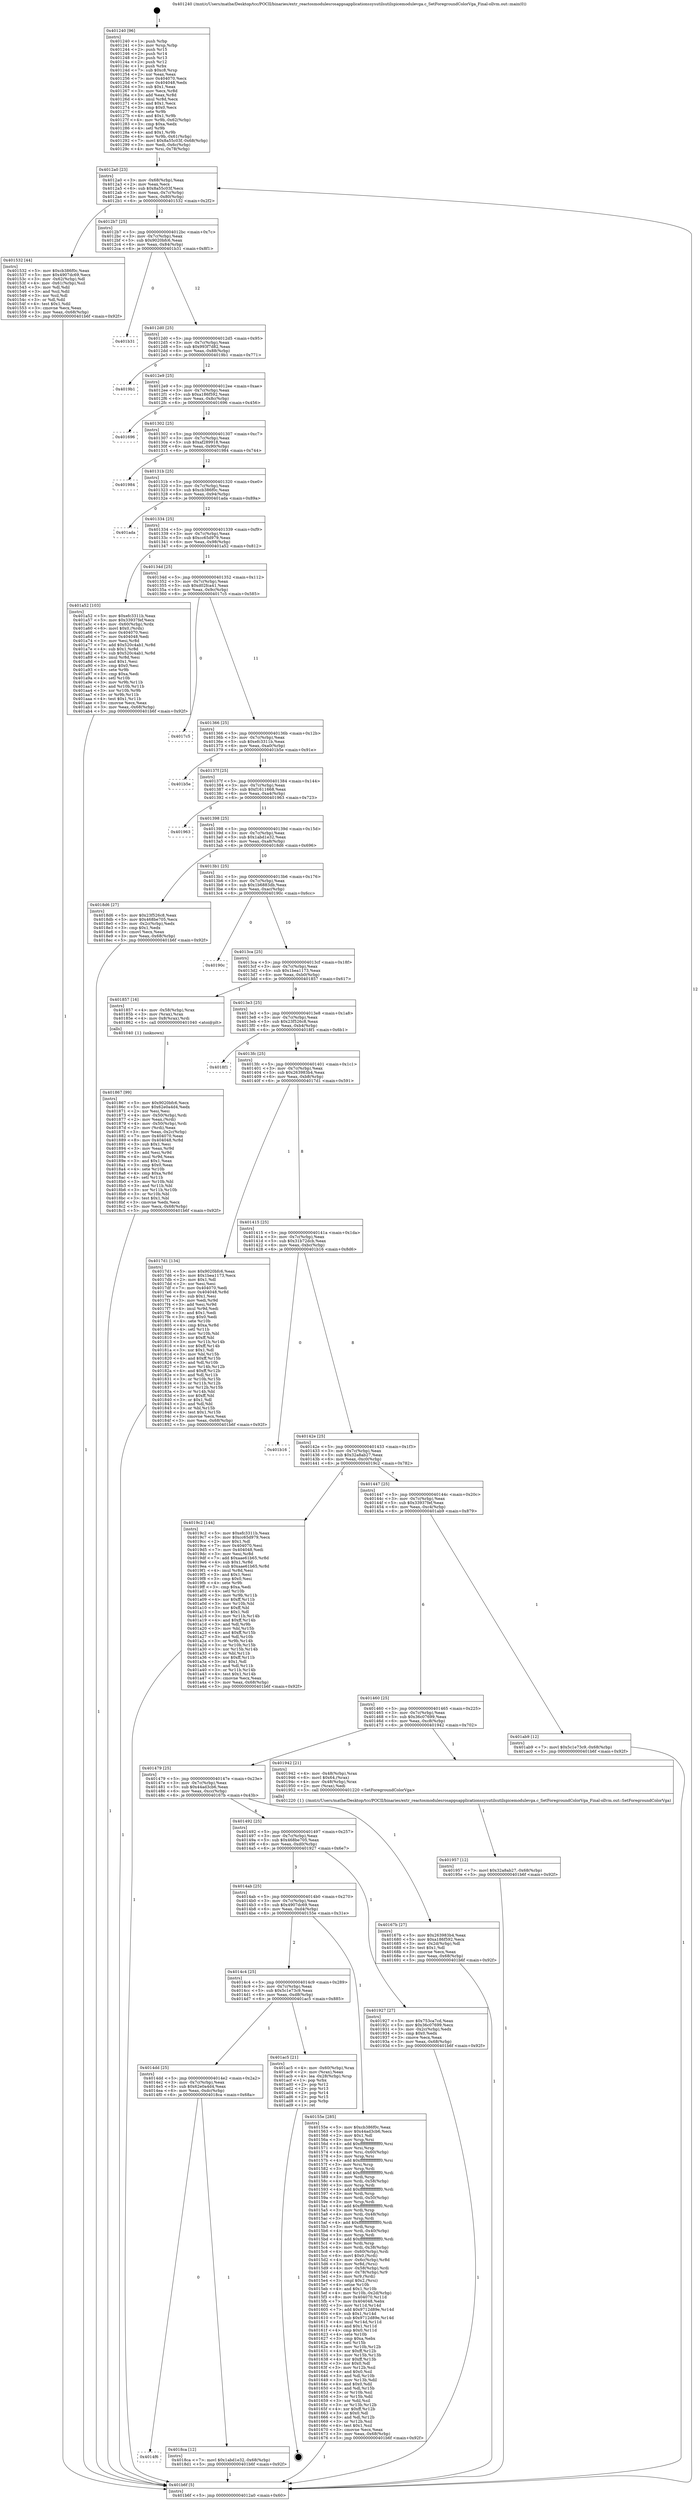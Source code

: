 digraph "0x401240" {
  label = "0x401240 (/mnt/c/Users/mathe/Desktop/tcc/POCII/binaries/extr_reactosmodulesrosappsapplicationssysutilsutilspicemodulevga.c_SetForegroundColorVga_Final-ollvm.out::main(0))"
  labelloc = "t"
  node[shape=record]

  Entry [label="",width=0.3,height=0.3,shape=circle,fillcolor=black,style=filled]
  "0x4012a0" [label="{
     0x4012a0 [23]\l
     | [instrs]\l
     &nbsp;&nbsp;0x4012a0 \<+3\>: mov -0x68(%rbp),%eax\l
     &nbsp;&nbsp;0x4012a3 \<+2\>: mov %eax,%ecx\l
     &nbsp;&nbsp;0x4012a5 \<+6\>: sub $0x8a55c03f,%ecx\l
     &nbsp;&nbsp;0x4012ab \<+3\>: mov %eax,-0x7c(%rbp)\l
     &nbsp;&nbsp;0x4012ae \<+3\>: mov %ecx,-0x80(%rbp)\l
     &nbsp;&nbsp;0x4012b1 \<+6\>: je 0000000000401532 \<main+0x2f2\>\l
  }"]
  "0x401532" [label="{
     0x401532 [44]\l
     | [instrs]\l
     &nbsp;&nbsp;0x401532 \<+5\>: mov $0xcb386f0c,%eax\l
     &nbsp;&nbsp;0x401537 \<+5\>: mov $0x4907dc69,%ecx\l
     &nbsp;&nbsp;0x40153c \<+3\>: mov -0x62(%rbp),%dl\l
     &nbsp;&nbsp;0x40153f \<+4\>: mov -0x61(%rbp),%sil\l
     &nbsp;&nbsp;0x401543 \<+3\>: mov %dl,%dil\l
     &nbsp;&nbsp;0x401546 \<+3\>: and %sil,%dil\l
     &nbsp;&nbsp;0x401549 \<+3\>: xor %sil,%dl\l
     &nbsp;&nbsp;0x40154c \<+3\>: or %dl,%dil\l
     &nbsp;&nbsp;0x40154f \<+4\>: test $0x1,%dil\l
     &nbsp;&nbsp;0x401553 \<+3\>: cmovne %ecx,%eax\l
     &nbsp;&nbsp;0x401556 \<+3\>: mov %eax,-0x68(%rbp)\l
     &nbsp;&nbsp;0x401559 \<+5\>: jmp 0000000000401b6f \<main+0x92f\>\l
  }"]
  "0x4012b7" [label="{
     0x4012b7 [25]\l
     | [instrs]\l
     &nbsp;&nbsp;0x4012b7 \<+5\>: jmp 00000000004012bc \<main+0x7c\>\l
     &nbsp;&nbsp;0x4012bc \<+3\>: mov -0x7c(%rbp),%eax\l
     &nbsp;&nbsp;0x4012bf \<+5\>: sub $0x9020bfc6,%eax\l
     &nbsp;&nbsp;0x4012c4 \<+6\>: mov %eax,-0x84(%rbp)\l
     &nbsp;&nbsp;0x4012ca \<+6\>: je 0000000000401b31 \<main+0x8f1\>\l
  }"]
  "0x401b6f" [label="{
     0x401b6f [5]\l
     | [instrs]\l
     &nbsp;&nbsp;0x401b6f \<+5\>: jmp 00000000004012a0 \<main+0x60\>\l
  }"]
  "0x401240" [label="{
     0x401240 [96]\l
     | [instrs]\l
     &nbsp;&nbsp;0x401240 \<+1\>: push %rbp\l
     &nbsp;&nbsp;0x401241 \<+3\>: mov %rsp,%rbp\l
     &nbsp;&nbsp;0x401244 \<+2\>: push %r15\l
     &nbsp;&nbsp;0x401246 \<+2\>: push %r14\l
     &nbsp;&nbsp;0x401248 \<+2\>: push %r13\l
     &nbsp;&nbsp;0x40124a \<+2\>: push %r12\l
     &nbsp;&nbsp;0x40124c \<+1\>: push %rbx\l
     &nbsp;&nbsp;0x40124d \<+7\>: sub $0xc8,%rsp\l
     &nbsp;&nbsp;0x401254 \<+2\>: xor %eax,%eax\l
     &nbsp;&nbsp;0x401256 \<+7\>: mov 0x404070,%ecx\l
     &nbsp;&nbsp;0x40125d \<+7\>: mov 0x404048,%edx\l
     &nbsp;&nbsp;0x401264 \<+3\>: sub $0x1,%eax\l
     &nbsp;&nbsp;0x401267 \<+3\>: mov %ecx,%r8d\l
     &nbsp;&nbsp;0x40126a \<+3\>: add %eax,%r8d\l
     &nbsp;&nbsp;0x40126d \<+4\>: imul %r8d,%ecx\l
     &nbsp;&nbsp;0x401271 \<+3\>: and $0x1,%ecx\l
     &nbsp;&nbsp;0x401274 \<+3\>: cmp $0x0,%ecx\l
     &nbsp;&nbsp;0x401277 \<+4\>: sete %r9b\l
     &nbsp;&nbsp;0x40127b \<+4\>: and $0x1,%r9b\l
     &nbsp;&nbsp;0x40127f \<+4\>: mov %r9b,-0x62(%rbp)\l
     &nbsp;&nbsp;0x401283 \<+3\>: cmp $0xa,%edx\l
     &nbsp;&nbsp;0x401286 \<+4\>: setl %r9b\l
     &nbsp;&nbsp;0x40128a \<+4\>: and $0x1,%r9b\l
     &nbsp;&nbsp;0x40128e \<+4\>: mov %r9b,-0x61(%rbp)\l
     &nbsp;&nbsp;0x401292 \<+7\>: movl $0x8a55c03f,-0x68(%rbp)\l
     &nbsp;&nbsp;0x401299 \<+3\>: mov %edi,-0x6c(%rbp)\l
     &nbsp;&nbsp;0x40129c \<+4\>: mov %rsi,-0x78(%rbp)\l
  }"]
  Exit [label="",width=0.3,height=0.3,shape=circle,fillcolor=black,style=filled,peripheries=2]
  "0x401b31" [label="{
     0x401b31\l
  }", style=dashed]
  "0x4012d0" [label="{
     0x4012d0 [25]\l
     | [instrs]\l
     &nbsp;&nbsp;0x4012d0 \<+5\>: jmp 00000000004012d5 \<main+0x95\>\l
     &nbsp;&nbsp;0x4012d5 \<+3\>: mov -0x7c(%rbp),%eax\l
     &nbsp;&nbsp;0x4012d8 \<+5\>: sub $0x993f7d82,%eax\l
     &nbsp;&nbsp;0x4012dd \<+6\>: mov %eax,-0x88(%rbp)\l
     &nbsp;&nbsp;0x4012e3 \<+6\>: je 00000000004019b1 \<main+0x771\>\l
  }"]
  "0x401957" [label="{
     0x401957 [12]\l
     | [instrs]\l
     &nbsp;&nbsp;0x401957 \<+7\>: movl $0x32a8ab27,-0x68(%rbp)\l
     &nbsp;&nbsp;0x40195e \<+5\>: jmp 0000000000401b6f \<main+0x92f\>\l
  }"]
  "0x4019b1" [label="{
     0x4019b1\l
  }", style=dashed]
  "0x4012e9" [label="{
     0x4012e9 [25]\l
     | [instrs]\l
     &nbsp;&nbsp;0x4012e9 \<+5\>: jmp 00000000004012ee \<main+0xae\>\l
     &nbsp;&nbsp;0x4012ee \<+3\>: mov -0x7c(%rbp),%eax\l
     &nbsp;&nbsp;0x4012f1 \<+5\>: sub $0xa186f592,%eax\l
     &nbsp;&nbsp;0x4012f6 \<+6\>: mov %eax,-0x8c(%rbp)\l
     &nbsp;&nbsp;0x4012fc \<+6\>: je 0000000000401696 \<main+0x456\>\l
  }"]
  "0x4014f6" [label="{
     0x4014f6\l
  }", style=dashed]
  "0x401696" [label="{
     0x401696\l
  }", style=dashed]
  "0x401302" [label="{
     0x401302 [25]\l
     | [instrs]\l
     &nbsp;&nbsp;0x401302 \<+5\>: jmp 0000000000401307 \<main+0xc7\>\l
     &nbsp;&nbsp;0x401307 \<+3\>: mov -0x7c(%rbp),%eax\l
     &nbsp;&nbsp;0x40130a \<+5\>: sub $0xaf289918,%eax\l
     &nbsp;&nbsp;0x40130f \<+6\>: mov %eax,-0x90(%rbp)\l
     &nbsp;&nbsp;0x401315 \<+6\>: je 0000000000401984 \<main+0x744\>\l
  }"]
  "0x4018ca" [label="{
     0x4018ca [12]\l
     | [instrs]\l
     &nbsp;&nbsp;0x4018ca \<+7\>: movl $0x1abd1e32,-0x68(%rbp)\l
     &nbsp;&nbsp;0x4018d1 \<+5\>: jmp 0000000000401b6f \<main+0x92f\>\l
  }"]
  "0x401984" [label="{
     0x401984\l
  }", style=dashed]
  "0x40131b" [label="{
     0x40131b [25]\l
     | [instrs]\l
     &nbsp;&nbsp;0x40131b \<+5\>: jmp 0000000000401320 \<main+0xe0\>\l
     &nbsp;&nbsp;0x401320 \<+3\>: mov -0x7c(%rbp),%eax\l
     &nbsp;&nbsp;0x401323 \<+5\>: sub $0xcb386f0c,%eax\l
     &nbsp;&nbsp;0x401328 \<+6\>: mov %eax,-0x94(%rbp)\l
     &nbsp;&nbsp;0x40132e \<+6\>: je 0000000000401ada \<main+0x89a\>\l
  }"]
  "0x4014dd" [label="{
     0x4014dd [25]\l
     | [instrs]\l
     &nbsp;&nbsp;0x4014dd \<+5\>: jmp 00000000004014e2 \<main+0x2a2\>\l
     &nbsp;&nbsp;0x4014e2 \<+3\>: mov -0x7c(%rbp),%eax\l
     &nbsp;&nbsp;0x4014e5 \<+5\>: sub $0x62e0a4d4,%eax\l
     &nbsp;&nbsp;0x4014ea \<+6\>: mov %eax,-0xdc(%rbp)\l
     &nbsp;&nbsp;0x4014f0 \<+6\>: je 00000000004018ca \<main+0x68a\>\l
  }"]
  "0x401ada" [label="{
     0x401ada\l
  }", style=dashed]
  "0x401334" [label="{
     0x401334 [25]\l
     | [instrs]\l
     &nbsp;&nbsp;0x401334 \<+5\>: jmp 0000000000401339 \<main+0xf9\>\l
     &nbsp;&nbsp;0x401339 \<+3\>: mov -0x7c(%rbp),%eax\l
     &nbsp;&nbsp;0x40133c \<+5\>: sub $0xcc65d979,%eax\l
     &nbsp;&nbsp;0x401341 \<+6\>: mov %eax,-0x98(%rbp)\l
     &nbsp;&nbsp;0x401347 \<+6\>: je 0000000000401a52 \<main+0x812\>\l
  }"]
  "0x401ac5" [label="{
     0x401ac5 [21]\l
     | [instrs]\l
     &nbsp;&nbsp;0x401ac5 \<+4\>: mov -0x60(%rbp),%rax\l
     &nbsp;&nbsp;0x401ac9 \<+2\>: mov (%rax),%eax\l
     &nbsp;&nbsp;0x401acb \<+4\>: lea -0x28(%rbp),%rsp\l
     &nbsp;&nbsp;0x401acf \<+1\>: pop %rbx\l
     &nbsp;&nbsp;0x401ad0 \<+2\>: pop %r12\l
     &nbsp;&nbsp;0x401ad2 \<+2\>: pop %r13\l
     &nbsp;&nbsp;0x401ad4 \<+2\>: pop %r14\l
     &nbsp;&nbsp;0x401ad6 \<+2\>: pop %r15\l
     &nbsp;&nbsp;0x401ad8 \<+1\>: pop %rbp\l
     &nbsp;&nbsp;0x401ad9 \<+1\>: ret\l
  }"]
  "0x401a52" [label="{
     0x401a52 [103]\l
     | [instrs]\l
     &nbsp;&nbsp;0x401a52 \<+5\>: mov $0xefc3311b,%eax\l
     &nbsp;&nbsp;0x401a57 \<+5\>: mov $0x33937fef,%ecx\l
     &nbsp;&nbsp;0x401a5c \<+4\>: mov -0x60(%rbp),%rdx\l
     &nbsp;&nbsp;0x401a60 \<+6\>: movl $0x0,(%rdx)\l
     &nbsp;&nbsp;0x401a66 \<+7\>: mov 0x404070,%esi\l
     &nbsp;&nbsp;0x401a6d \<+7\>: mov 0x404048,%edi\l
     &nbsp;&nbsp;0x401a74 \<+3\>: mov %esi,%r8d\l
     &nbsp;&nbsp;0x401a77 \<+7\>: add $0x520c4ab1,%r8d\l
     &nbsp;&nbsp;0x401a7e \<+4\>: sub $0x1,%r8d\l
     &nbsp;&nbsp;0x401a82 \<+7\>: sub $0x520c4ab1,%r8d\l
     &nbsp;&nbsp;0x401a89 \<+4\>: imul %r8d,%esi\l
     &nbsp;&nbsp;0x401a8d \<+3\>: and $0x1,%esi\l
     &nbsp;&nbsp;0x401a90 \<+3\>: cmp $0x0,%esi\l
     &nbsp;&nbsp;0x401a93 \<+4\>: sete %r9b\l
     &nbsp;&nbsp;0x401a97 \<+3\>: cmp $0xa,%edi\l
     &nbsp;&nbsp;0x401a9a \<+4\>: setl %r10b\l
     &nbsp;&nbsp;0x401a9e \<+3\>: mov %r9b,%r11b\l
     &nbsp;&nbsp;0x401aa1 \<+3\>: and %r10b,%r11b\l
     &nbsp;&nbsp;0x401aa4 \<+3\>: xor %r10b,%r9b\l
     &nbsp;&nbsp;0x401aa7 \<+3\>: or %r9b,%r11b\l
     &nbsp;&nbsp;0x401aaa \<+4\>: test $0x1,%r11b\l
     &nbsp;&nbsp;0x401aae \<+3\>: cmovne %ecx,%eax\l
     &nbsp;&nbsp;0x401ab1 \<+3\>: mov %eax,-0x68(%rbp)\l
     &nbsp;&nbsp;0x401ab4 \<+5\>: jmp 0000000000401b6f \<main+0x92f\>\l
  }"]
  "0x40134d" [label="{
     0x40134d [25]\l
     | [instrs]\l
     &nbsp;&nbsp;0x40134d \<+5\>: jmp 0000000000401352 \<main+0x112\>\l
     &nbsp;&nbsp;0x401352 \<+3\>: mov -0x7c(%rbp),%eax\l
     &nbsp;&nbsp;0x401355 \<+5\>: sub $0xd02fca41,%eax\l
     &nbsp;&nbsp;0x40135a \<+6\>: mov %eax,-0x9c(%rbp)\l
     &nbsp;&nbsp;0x401360 \<+6\>: je 00000000004017c5 \<main+0x585\>\l
  }"]
  "0x401867" [label="{
     0x401867 [99]\l
     | [instrs]\l
     &nbsp;&nbsp;0x401867 \<+5\>: mov $0x9020bfc6,%ecx\l
     &nbsp;&nbsp;0x40186c \<+5\>: mov $0x62e0a4d4,%edx\l
     &nbsp;&nbsp;0x401871 \<+2\>: xor %esi,%esi\l
     &nbsp;&nbsp;0x401873 \<+4\>: mov -0x50(%rbp),%rdi\l
     &nbsp;&nbsp;0x401877 \<+2\>: mov %eax,(%rdi)\l
     &nbsp;&nbsp;0x401879 \<+4\>: mov -0x50(%rbp),%rdi\l
     &nbsp;&nbsp;0x40187d \<+2\>: mov (%rdi),%eax\l
     &nbsp;&nbsp;0x40187f \<+3\>: mov %eax,-0x2c(%rbp)\l
     &nbsp;&nbsp;0x401882 \<+7\>: mov 0x404070,%eax\l
     &nbsp;&nbsp;0x401889 \<+8\>: mov 0x404048,%r8d\l
     &nbsp;&nbsp;0x401891 \<+3\>: sub $0x1,%esi\l
     &nbsp;&nbsp;0x401894 \<+3\>: mov %eax,%r9d\l
     &nbsp;&nbsp;0x401897 \<+3\>: add %esi,%r9d\l
     &nbsp;&nbsp;0x40189a \<+4\>: imul %r9d,%eax\l
     &nbsp;&nbsp;0x40189e \<+3\>: and $0x1,%eax\l
     &nbsp;&nbsp;0x4018a1 \<+3\>: cmp $0x0,%eax\l
     &nbsp;&nbsp;0x4018a4 \<+4\>: sete %r10b\l
     &nbsp;&nbsp;0x4018a8 \<+4\>: cmp $0xa,%r8d\l
     &nbsp;&nbsp;0x4018ac \<+4\>: setl %r11b\l
     &nbsp;&nbsp;0x4018b0 \<+3\>: mov %r10b,%bl\l
     &nbsp;&nbsp;0x4018b3 \<+3\>: and %r11b,%bl\l
     &nbsp;&nbsp;0x4018b6 \<+3\>: xor %r11b,%r10b\l
     &nbsp;&nbsp;0x4018b9 \<+3\>: or %r10b,%bl\l
     &nbsp;&nbsp;0x4018bc \<+3\>: test $0x1,%bl\l
     &nbsp;&nbsp;0x4018bf \<+3\>: cmovne %edx,%ecx\l
     &nbsp;&nbsp;0x4018c2 \<+3\>: mov %ecx,-0x68(%rbp)\l
     &nbsp;&nbsp;0x4018c5 \<+5\>: jmp 0000000000401b6f \<main+0x92f\>\l
  }"]
  "0x4017c5" [label="{
     0x4017c5\l
  }", style=dashed]
  "0x401366" [label="{
     0x401366 [25]\l
     | [instrs]\l
     &nbsp;&nbsp;0x401366 \<+5\>: jmp 000000000040136b \<main+0x12b\>\l
     &nbsp;&nbsp;0x40136b \<+3\>: mov -0x7c(%rbp),%eax\l
     &nbsp;&nbsp;0x40136e \<+5\>: sub $0xefc3311b,%eax\l
     &nbsp;&nbsp;0x401373 \<+6\>: mov %eax,-0xa0(%rbp)\l
     &nbsp;&nbsp;0x401379 \<+6\>: je 0000000000401b5e \<main+0x91e\>\l
  }"]
  "0x4014c4" [label="{
     0x4014c4 [25]\l
     | [instrs]\l
     &nbsp;&nbsp;0x4014c4 \<+5\>: jmp 00000000004014c9 \<main+0x289\>\l
     &nbsp;&nbsp;0x4014c9 \<+3\>: mov -0x7c(%rbp),%eax\l
     &nbsp;&nbsp;0x4014cc \<+5\>: sub $0x5c1e73c9,%eax\l
     &nbsp;&nbsp;0x4014d1 \<+6\>: mov %eax,-0xd8(%rbp)\l
     &nbsp;&nbsp;0x4014d7 \<+6\>: je 0000000000401ac5 \<main+0x885\>\l
  }"]
  "0x401b5e" [label="{
     0x401b5e\l
  }", style=dashed]
  "0x40137f" [label="{
     0x40137f [25]\l
     | [instrs]\l
     &nbsp;&nbsp;0x40137f \<+5\>: jmp 0000000000401384 \<main+0x144\>\l
     &nbsp;&nbsp;0x401384 \<+3\>: mov -0x7c(%rbp),%eax\l
     &nbsp;&nbsp;0x401387 \<+5\>: sub $0xf1611668,%eax\l
     &nbsp;&nbsp;0x40138c \<+6\>: mov %eax,-0xa4(%rbp)\l
     &nbsp;&nbsp;0x401392 \<+6\>: je 0000000000401963 \<main+0x723\>\l
  }"]
  "0x40155e" [label="{
     0x40155e [285]\l
     | [instrs]\l
     &nbsp;&nbsp;0x40155e \<+5\>: mov $0xcb386f0c,%eax\l
     &nbsp;&nbsp;0x401563 \<+5\>: mov $0x44ad3cb6,%ecx\l
     &nbsp;&nbsp;0x401568 \<+2\>: mov $0x1,%dl\l
     &nbsp;&nbsp;0x40156a \<+3\>: mov %rsp,%rsi\l
     &nbsp;&nbsp;0x40156d \<+4\>: add $0xfffffffffffffff0,%rsi\l
     &nbsp;&nbsp;0x401571 \<+3\>: mov %rsi,%rsp\l
     &nbsp;&nbsp;0x401574 \<+4\>: mov %rsi,-0x60(%rbp)\l
     &nbsp;&nbsp;0x401578 \<+3\>: mov %rsp,%rsi\l
     &nbsp;&nbsp;0x40157b \<+4\>: add $0xfffffffffffffff0,%rsi\l
     &nbsp;&nbsp;0x40157f \<+3\>: mov %rsi,%rsp\l
     &nbsp;&nbsp;0x401582 \<+3\>: mov %rsp,%rdi\l
     &nbsp;&nbsp;0x401585 \<+4\>: add $0xfffffffffffffff0,%rdi\l
     &nbsp;&nbsp;0x401589 \<+3\>: mov %rdi,%rsp\l
     &nbsp;&nbsp;0x40158c \<+4\>: mov %rdi,-0x58(%rbp)\l
     &nbsp;&nbsp;0x401590 \<+3\>: mov %rsp,%rdi\l
     &nbsp;&nbsp;0x401593 \<+4\>: add $0xfffffffffffffff0,%rdi\l
     &nbsp;&nbsp;0x401597 \<+3\>: mov %rdi,%rsp\l
     &nbsp;&nbsp;0x40159a \<+4\>: mov %rdi,-0x50(%rbp)\l
     &nbsp;&nbsp;0x40159e \<+3\>: mov %rsp,%rdi\l
     &nbsp;&nbsp;0x4015a1 \<+4\>: add $0xfffffffffffffff0,%rdi\l
     &nbsp;&nbsp;0x4015a5 \<+3\>: mov %rdi,%rsp\l
     &nbsp;&nbsp;0x4015a8 \<+4\>: mov %rdi,-0x48(%rbp)\l
     &nbsp;&nbsp;0x4015ac \<+3\>: mov %rsp,%rdi\l
     &nbsp;&nbsp;0x4015af \<+4\>: add $0xfffffffffffffff0,%rdi\l
     &nbsp;&nbsp;0x4015b3 \<+3\>: mov %rdi,%rsp\l
     &nbsp;&nbsp;0x4015b6 \<+4\>: mov %rdi,-0x40(%rbp)\l
     &nbsp;&nbsp;0x4015ba \<+3\>: mov %rsp,%rdi\l
     &nbsp;&nbsp;0x4015bd \<+4\>: add $0xfffffffffffffff0,%rdi\l
     &nbsp;&nbsp;0x4015c1 \<+3\>: mov %rdi,%rsp\l
     &nbsp;&nbsp;0x4015c4 \<+4\>: mov %rdi,-0x38(%rbp)\l
     &nbsp;&nbsp;0x4015c8 \<+4\>: mov -0x60(%rbp),%rdi\l
     &nbsp;&nbsp;0x4015cc \<+6\>: movl $0x0,(%rdi)\l
     &nbsp;&nbsp;0x4015d2 \<+4\>: mov -0x6c(%rbp),%r8d\l
     &nbsp;&nbsp;0x4015d6 \<+3\>: mov %r8d,(%rsi)\l
     &nbsp;&nbsp;0x4015d9 \<+4\>: mov -0x58(%rbp),%rdi\l
     &nbsp;&nbsp;0x4015dd \<+4\>: mov -0x78(%rbp),%r9\l
     &nbsp;&nbsp;0x4015e1 \<+3\>: mov %r9,(%rdi)\l
     &nbsp;&nbsp;0x4015e4 \<+3\>: cmpl $0x2,(%rsi)\l
     &nbsp;&nbsp;0x4015e7 \<+4\>: setne %r10b\l
     &nbsp;&nbsp;0x4015eb \<+4\>: and $0x1,%r10b\l
     &nbsp;&nbsp;0x4015ef \<+4\>: mov %r10b,-0x2d(%rbp)\l
     &nbsp;&nbsp;0x4015f3 \<+8\>: mov 0x404070,%r11d\l
     &nbsp;&nbsp;0x4015fb \<+7\>: mov 0x404048,%ebx\l
     &nbsp;&nbsp;0x401602 \<+3\>: mov %r11d,%r14d\l
     &nbsp;&nbsp;0x401605 \<+7\>: add $0x9712d89e,%r14d\l
     &nbsp;&nbsp;0x40160c \<+4\>: sub $0x1,%r14d\l
     &nbsp;&nbsp;0x401610 \<+7\>: sub $0x9712d89e,%r14d\l
     &nbsp;&nbsp;0x401617 \<+4\>: imul %r14d,%r11d\l
     &nbsp;&nbsp;0x40161b \<+4\>: and $0x1,%r11d\l
     &nbsp;&nbsp;0x40161f \<+4\>: cmp $0x0,%r11d\l
     &nbsp;&nbsp;0x401623 \<+4\>: sete %r10b\l
     &nbsp;&nbsp;0x401627 \<+3\>: cmp $0xa,%ebx\l
     &nbsp;&nbsp;0x40162a \<+4\>: setl %r15b\l
     &nbsp;&nbsp;0x40162e \<+3\>: mov %r10b,%r12b\l
     &nbsp;&nbsp;0x401631 \<+4\>: xor $0xff,%r12b\l
     &nbsp;&nbsp;0x401635 \<+3\>: mov %r15b,%r13b\l
     &nbsp;&nbsp;0x401638 \<+4\>: xor $0xff,%r13b\l
     &nbsp;&nbsp;0x40163c \<+3\>: xor $0x0,%dl\l
     &nbsp;&nbsp;0x40163f \<+3\>: mov %r12b,%sil\l
     &nbsp;&nbsp;0x401642 \<+4\>: and $0x0,%sil\l
     &nbsp;&nbsp;0x401646 \<+3\>: and %dl,%r10b\l
     &nbsp;&nbsp;0x401649 \<+3\>: mov %r13b,%dil\l
     &nbsp;&nbsp;0x40164c \<+4\>: and $0x0,%dil\l
     &nbsp;&nbsp;0x401650 \<+3\>: and %dl,%r15b\l
     &nbsp;&nbsp;0x401653 \<+3\>: or %r10b,%sil\l
     &nbsp;&nbsp;0x401656 \<+3\>: or %r15b,%dil\l
     &nbsp;&nbsp;0x401659 \<+3\>: xor %dil,%sil\l
     &nbsp;&nbsp;0x40165c \<+3\>: or %r13b,%r12b\l
     &nbsp;&nbsp;0x40165f \<+4\>: xor $0xff,%r12b\l
     &nbsp;&nbsp;0x401663 \<+3\>: or $0x0,%dl\l
     &nbsp;&nbsp;0x401666 \<+3\>: and %dl,%r12b\l
     &nbsp;&nbsp;0x401669 \<+3\>: or %r12b,%sil\l
     &nbsp;&nbsp;0x40166c \<+4\>: test $0x1,%sil\l
     &nbsp;&nbsp;0x401670 \<+3\>: cmovne %ecx,%eax\l
     &nbsp;&nbsp;0x401673 \<+3\>: mov %eax,-0x68(%rbp)\l
     &nbsp;&nbsp;0x401676 \<+5\>: jmp 0000000000401b6f \<main+0x92f\>\l
  }"]
  "0x401963" [label="{
     0x401963\l
  }", style=dashed]
  "0x401398" [label="{
     0x401398 [25]\l
     | [instrs]\l
     &nbsp;&nbsp;0x401398 \<+5\>: jmp 000000000040139d \<main+0x15d\>\l
     &nbsp;&nbsp;0x40139d \<+3\>: mov -0x7c(%rbp),%eax\l
     &nbsp;&nbsp;0x4013a0 \<+5\>: sub $0x1abd1e32,%eax\l
     &nbsp;&nbsp;0x4013a5 \<+6\>: mov %eax,-0xa8(%rbp)\l
     &nbsp;&nbsp;0x4013ab \<+6\>: je 00000000004018d6 \<main+0x696\>\l
  }"]
  "0x4014ab" [label="{
     0x4014ab [25]\l
     | [instrs]\l
     &nbsp;&nbsp;0x4014ab \<+5\>: jmp 00000000004014b0 \<main+0x270\>\l
     &nbsp;&nbsp;0x4014b0 \<+3\>: mov -0x7c(%rbp),%eax\l
     &nbsp;&nbsp;0x4014b3 \<+5\>: sub $0x4907dc69,%eax\l
     &nbsp;&nbsp;0x4014b8 \<+6\>: mov %eax,-0xd4(%rbp)\l
     &nbsp;&nbsp;0x4014be \<+6\>: je 000000000040155e \<main+0x31e\>\l
  }"]
  "0x4018d6" [label="{
     0x4018d6 [27]\l
     | [instrs]\l
     &nbsp;&nbsp;0x4018d6 \<+5\>: mov $0x23f526c8,%eax\l
     &nbsp;&nbsp;0x4018db \<+5\>: mov $0x468be705,%ecx\l
     &nbsp;&nbsp;0x4018e0 \<+3\>: mov -0x2c(%rbp),%edx\l
     &nbsp;&nbsp;0x4018e3 \<+3\>: cmp $0x1,%edx\l
     &nbsp;&nbsp;0x4018e6 \<+3\>: cmovl %ecx,%eax\l
     &nbsp;&nbsp;0x4018e9 \<+3\>: mov %eax,-0x68(%rbp)\l
     &nbsp;&nbsp;0x4018ec \<+5\>: jmp 0000000000401b6f \<main+0x92f\>\l
  }"]
  "0x4013b1" [label="{
     0x4013b1 [25]\l
     | [instrs]\l
     &nbsp;&nbsp;0x4013b1 \<+5\>: jmp 00000000004013b6 \<main+0x176\>\l
     &nbsp;&nbsp;0x4013b6 \<+3\>: mov -0x7c(%rbp),%eax\l
     &nbsp;&nbsp;0x4013b9 \<+5\>: sub $0x1b6883db,%eax\l
     &nbsp;&nbsp;0x4013be \<+6\>: mov %eax,-0xac(%rbp)\l
     &nbsp;&nbsp;0x4013c4 \<+6\>: je 000000000040190c \<main+0x6cc\>\l
  }"]
  "0x401927" [label="{
     0x401927 [27]\l
     | [instrs]\l
     &nbsp;&nbsp;0x401927 \<+5\>: mov $0x753ca7cd,%eax\l
     &nbsp;&nbsp;0x40192c \<+5\>: mov $0x36c07699,%ecx\l
     &nbsp;&nbsp;0x401931 \<+3\>: mov -0x2c(%rbp),%edx\l
     &nbsp;&nbsp;0x401934 \<+3\>: cmp $0x0,%edx\l
     &nbsp;&nbsp;0x401937 \<+3\>: cmove %ecx,%eax\l
     &nbsp;&nbsp;0x40193a \<+3\>: mov %eax,-0x68(%rbp)\l
     &nbsp;&nbsp;0x40193d \<+5\>: jmp 0000000000401b6f \<main+0x92f\>\l
  }"]
  "0x40190c" [label="{
     0x40190c\l
  }", style=dashed]
  "0x4013ca" [label="{
     0x4013ca [25]\l
     | [instrs]\l
     &nbsp;&nbsp;0x4013ca \<+5\>: jmp 00000000004013cf \<main+0x18f\>\l
     &nbsp;&nbsp;0x4013cf \<+3\>: mov -0x7c(%rbp),%eax\l
     &nbsp;&nbsp;0x4013d2 \<+5\>: sub $0x1bea1173,%eax\l
     &nbsp;&nbsp;0x4013d7 \<+6\>: mov %eax,-0xb0(%rbp)\l
     &nbsp;&nbsp;0x4013dd \<+6\>: je 0000000000401857 \<main+0x617\>\l
  }"]
  "0x401492" [label="{
     0x401492 [25]\l
     | [instrs]\l
     &nbsp;&nbsp;0x401492 \<+5\>: jmp 0000000000401497 \<main+0x257\>\l
     &nbsp;&nbsp;0x401497 \<+3\>: mov -0x7c(%rbp),%eax\l
     &nbsp;&nbsp;0x40149a \<+5\>: sub $0x468be705,%eax\l
     &nbsp;&nbsp;0x40149f \<+6\>: mov %eax,-0xd0(%rbp)\l
     &nbsp;&nbsp;0x4014a5 \<+6\>: je 0000000000401927 \<main+0x6e7\>\l
  }"]
  "0x401857" [label="{
     0x401857 [16]\l
     | [instrs]\l
     &nbsp;&nbsp;0x401857 \<+4\>: mov -0x58(%rbp),%rax\l
     &nbsp;&nbsp;0x40185b \<+3\>: mov (%rax),%rax\l
     &nbsp;&nbsp;0x40185e \<+4\>: mov 0x8(%rax),%rdi\l
     &nbsp;&nbsp;0x401862 \<+5\>: call 0000000000401040 \<atoi@plt\>\l
     | [calls]\l
     &nbsp;&nbsp;0x401040 \{1\} (unknown)\l
  }"]
  "0x4013e3" [label="{
     0x4013e3 [25]\l
     | [instrs]\l
     &nbsp;&nbsp;0x4013e3 \<+5\>: jmp 00000000004013e8 \<main+0x1a8\>\l
     &nbsp;&nbsp;0x4013e8 \<+3\>: mov -0x7c(%rbp),%eax\l
     &nbsp;&nbsp;0x4013eb \<+5\>: sub $0x23f526c8,%eax\l
     &nbsp;&nbsp;0x4013f0 \<+6\>: mov %eax,-0xb4(%rbp)\l
     &nbsp;&nbsp;0x4013f6 \<+6\>: je 00000000004018f1 \<main+0x6b1\>\l
  }"]
  "0x40167b" [label="{
     0x40167b [27]\l
     | [instrs]\l
     &nbsp;&nbsp;0x40167b \<+5\>: mov $0x263983b4,%eax\l
     &nbsp;&nbsp;0x401680 \<+5\>: mov $0xa186f592,%ecx\l
     &nbsp;&nbsp;0x401685 \<+3\>: mov -0x2d(%rbp),%dl\l
     &nbsp;&nbsp;0x401688 \<+3\>: test $0x1,%dl\l
     &nbsp;&nbsp;0x40168b \<+3\>: cmovne %ecx,%eax\l
     &nbsp;&nbsp;0x40168e \<+3\>: mov %eax,-0x68(%rbp)\l
     &nbsp;&nbsp;0x401691 \<+5\>: jmp 0000000000401b6f \<main+0x92f\>\l
  }"]
  "0x4018f1" [label="{
     0x4018f1\l
  }", style=dashed]
  "0x4013fc" [label="{
     0x4013fc [25]\l
     | [instrs]\l
     &nbsp;&nbsp;0x4013fc \<+5\>: jmp 0000000000401401 \<main+0x1c1\>\l
     &nbsp;&nbsp;0x401401 \<+3\>: mov -0x7c(%rbp),%eax\l
     &nbsp;&nbsp;0x401404 \<+5\>: sub $0x263983b4,%eax\l
     &nbsp;&nbsp;0x401409 \<+6\>: mov %eax,-0xb8(%rbp)\l
     &nbsp;&nbsp;0x40140f \<+6\>: je 00000000004017d1 \<main+0x591\>\l
  }"]
  "0x401479" [label="{
     0x401479 [25]\l
     | [instrs]\l
     &nbsp;&nbsp;0x401479 \<+5\>: jmp 000000000040147e \<main+0x23e\>\l
     &nbsp;&nbsp;0x40147e \<+3\>: mov -0x7c(%rbp),%eax\l
     &nbsp;&nbsp;0x401481 \<+5\>: sub $0x44ad3cb6,%eax\l
     &nbsp;&nbsp;0x401486 \<+6\>: mov %eax,-0xcc(%rbp)\l
     &nbsp;&nbsp;0x40148c \<+6\>: je 000000000040167b \<main+0x43b\>\l
  }"]
  "0x4017d1" [label="{
     0x4017d1 [134]\l
     | [instrs]\l
     &nbsp;&nbsp;0x4017d1 \<+5\>: mov $0x9020bfc6,%eax\l
     &nbsp;&nbsp;0x4017d6 \<+5\>: mov $0x1bea1173,%ecx\l
     &nbsp;&nbsp;0x4017db \<+2\>: mov $0x1,%dl\l
     &nbsp;&nbsp;0x4017dd \<+2\>: xor %esi,%esi\l
     &nbsp;&nbsp;0x4017df \<+7\>: mov 0x404070,%edi\l
     &nbsp;&nbsp;0x4017e6 \<+8\>: mov 0x404048,%r8d\l
     &nbsp;&nbsp;0x4017ee \<+3\>: sub $0x1,%esi\l
     &nbsp;&nbsp;0x4017f1 \<+3\>: mov %edi,%r9d\l
     &nbsp;&nbsp;0x4017f4 \<+3\>: add %esi,%r9d\l
     &nbsp;&nbsp;0x4017f7 \<+4\>: imul %r9d,%edi\l
     &nbsp;&nbsp;0x4017fb \<+3\>: and $0x1,%edi\l
     &nbsp;&nbsp;0x4017fe \<+3\>: cmp $0x0,%edi\l
     &nbsp;&nbsp;0x401801 \<+4\>: sete %r10b\l
     &nbsp;&nbsp;0x401805 \<+4\>: cmp $0xa,%r8d\l
     &nbsp;&nbsp;0x401809 \<+4\>: setl %r11b\l
     &nbsp;&nbsp;0x40180d \<+3\>: mov %r10b,%bl\l
     &nbsp;&nbsp;0x401810 \<+3\>: xor $0xff,%bl\l
     &nbsp;&nbsp;0x401813 \<+3\>: mov %r11b,%r14b\l
     &nbsp;&nbsp;0x401816 \<+4\>: xor $0xff,%r14b\l
     &nbsp;&nbsp;0x40181a \<+3\>: xor $0x1,%dl\l
     &nbsp;&nbsp;0x40181d \<+3\>: mov %bl,%r15b\l
     &nbsp;&nbsp;0x401820 \<+4\>: and $0xff,%r15b\l
     &nbsp;&nbsp;0x401824 \<+3\>: and %dl,%r10b\l
     &nbsp;&nbsp;0x401827 \<+3\>: mov %r14b,%r12b\l
     &nbsp;&nbsp;0x40182a \<+4\>: and $0xff,%r12b\l
     &nbsp;&nbsp;0x40182e \<+3\>: and %dl,%r11b\l
     &nbsp;&nbsp;0x401831 \<+3\>: or %r10b,%r15b\l
     &nbsp;&nbsp;0x401834 \<+3\>: or %r11b,%r12b\l
     &nbsp;&nbsp;0x401837 \<+3\>: xor %r12b,%r15b\l
     &nbsp;&nbsp;0x40183a \<+3\>: or %r14b,%bl\l
     &nbsp;&nbsp;0x40183d \<+3\>: xor $0xff,%bl\l
     &nbsp;&nbsp;0x401840 \<+3\>: or $0x1,%dl\l
     &nbsp;&nbsp;0x401843 \<+2\>: and %dl,%bl\l
     &nbsp;&nbsp;0x401845 \<+3\>: or %bl,%r15b\l
     &nbsp;&nbsp;0x401848 \<+4\>: test $0x1,%r15b\l
     &nbsp;&nbsp;0x40184c \<+3\>: cmovne %ecx,%eax\l
     &nbsp;&nbsp;0x40184f \<+3\>: mov %eax,-0x68(%rbp)\l
     &nbsp;&nbsp;0x401852 \<+5\>: jmp 0000000000401b6f \<main+0x92f\>\l
  }"]
  "0x401415" [label="{
     0x401415 [25]\l
     | [instrs]\l
     &nbsp;&nbsp;0x401415 \<+5\>: jmp 000000000040141a \<main+0x1da\>\l
     &nbsp;&nbsp;0x40141a \<+3\>: mov -0x7c(%rbp),%eax\l
     &nbsp;&nbsp;0x40141d \<+5\>: sub $0x31b72dcb,%eax\l
     &nbsp;&nbsp;0x401422 \<+6\>: mov %eax,-0xbc(%rbp)\l
     &nbsp;&nbsp;0x401428 \<+6\>: je 0000000000401b16 \<main+0x8d6\>\l
  }"]
  "0x401942" [label="{
     0x401942 [21]\l
     | [instrs]\l
     &nbsp;&nbsp;0x401942 \<+4\>: mov -0x48(%rbp),%rax\l
     &nbsp;&nbsp;0x401946 \<+6\>: movl $0x64,(%rax)\l
     &nbsp;&nbsp;0x40194c \<+4\>: mov -0x48(%rbp),%rax\l
     &nbsp;&nbsp;0x401950 \<+2\>: mov (%rax),%edi\l
     &nbsp;&nbsp;0x401952 \<+5\>: call 0000000000401220 \<SetForegroundColorVga\>\l
     | [calls]\l
     &nbsp;&nbsp;0x401220 \{1\} (/mnt/c/Users/mathe/Desktop/tcc/POCII/binaries/extr_reactosmodulesrosappsapplicationssysutilsutilspicemodulevga.c_SetForegroundColorVga_Final-ollvm.out::SetForegroundColorVga)\l
  }"]
  "0x401b16" [label="{
     0x401b16\l
  }", style=dashed]
  "0x40142e" [label="{
     0x40142e [25]\l
     | [instrs]\l
     &nbsp;&nbsp;0x40142e \<+5\>: jmp 0000000000401433 \<main+0x1f3\>\l
     &nbsp;&nbsp;0x401433 \<+3\>: mov -0x7c(%rbp),%eax\l
     &nbsp;&nbsp;0x401436 \<+5\>: sub $0x32a8ab27,%eax\l
     &nbsp;&nbsp;0x40143b \<+6\>: mov %eax,-0xc0(%rbp)\l
     &nbsp;&nbsp;0x401441 \<+6\>: je 00000000004019c2 \<main+0x782\>\l
  }"]
  "0x401460" [label="{
     0x401460 [25]\l
     | [instrs]\l
     &nbsp;&nbsp;0x401460 \<+5\>: jmp 0000000000401465 \<main+0x225\>\l
     &nbsp;&nbsp;0x401465 \<+3\>: mov -0x7c(%rbp),%eax\l
     &nbsp;&nbsp;0x401468 \<+5\>: sub $0x36c07699,%eax\l
     &nbsp;&nbsp;0x40146d \<+6\>: mov %eax,-0xc8(%rbp)\l
     &nbsp;&nbsp;0x401473 \<+6\>: je 0000000000401942 \<main+0x702\>\l
  }"]
  "0x4019c2" [label="{
     0x4019c2 [144]\l
     | [instrs]\l
     &nbsp;&nbsp;0x4019c2 \<+5\>: mov $0xefc3311b,%eax\l
     &nbsp;&nbsp;0x4019c7 \<+5\>: mov $0xcc65d979,%ecx\l
     &nbsp;&nbsp;0x4019cc \<+2\>: mov $0x1,%dl\l
     &nbsp;&nbsp;0x4019ce \<+7\>: mov 0x404070,%esi\l
     &nbsp;&nbsp;0x4019d5 \<+7\>: mov 0x404048,%edi\l
     &nbsp;&nbsp;0x4019dc \<+3\>: mov %esi,%r8d\l
     &nbsp;&nbsp;0x4019df \<+7\>: add $0xaae61b65,%r8d\l
     &nbsp;&nbsp;0x4019e6 \<+4\>: sub $0x1,%r8d\l
     &nbsp;&nbsp;0x4019ea \<+7\>: sub $0xaae61b65,%r8d\l
     &nbsp;&nbsp;0x4019f1 \<+4\>: imul %r8d,%esi\l
     &nbsp;&nbsp;0x4019f5 \<+3\>: and $0x1,%esi\l
     &nbsp;&nbsp;0x4019f8 \<+3\>: cmp $0x0,%esi\l
     &nbsp;&nbsp;0x4019fb \<+4\>: sete %r9b\l
     &nbsp;&nbsp;0x4019ff \<+3\>: cmp $0xa,%edi\l
     &nbsp;&nbsp;0x401a02 \<+4\>: setl %r10b\l
     &nbsp;&nbsp;0x401a06 \<+3\>: mov %r9b,%r11b\l
     &nbsp;&nbsp;0x401a09 \<+4\>: xor $0xff,%r11b\l
     &nbsp;&nbsp;0x401a0d \<+3\>: mov %r10b,%bl\l
     &nbsp;&nbsp;0x401a10 \<+3\>: xor $0xff,%bl\l
     &nbsp;&nbsp;0x401a13 \<+3\>: xor $0x1,%dl\l
     &nbsp;&nbsp;0x401a16 \<+3\>: mov %r11b,%r14b\l
     &nbsp;&nbsp;0x401a19 \<+4\>: and $0xff,%r14b\l
     &nbsp;&nbsp;0x401a1d \<+3\>: and %dl,%r9b\l
     &nbsp;&nbsp;0x401a20 \<+3\>: mov %bl,%r15b\l
     &nbsp;&nbsp;0x401a23 \<+4\>: and $0xff,%r15b\l
     &nbsp;&nbsp;0x401a27 \<+3\>: and %dl,%r10b\l
     &nbsp;&nbsp;0x401a2a \<+3\>: or %r9b,%r14b\l
     &nbsp;&nbsp;0x401a2d \<+3\>: or %r10b,%r15b\l
     &nbsp;&nbsp;0x401a30 \<+3\>: xor %r15b,%r14b\l
     &nbsp;&nbsp;0x401a33 \<+3\>: or %bl,%r11b\l
     &nbsp;&nbsp;0x401a36 \<+4\>: xor $0xff,%r11b\l
     &nbsp;&nbsp;0x401a3a \<+3\>: or $0x1,%dl\l
     &nbsp;&nbsp;0x401a3d \<+3\>: and %dl,%r11b\l
     &nbsp;&nbsp;0x401a40 \<+3\>: or %r11b,%r14b\l
     &nbsp;&nbsp;0x401a43 \<+4\>: test $0x1,%r14b\l
     &nbsp;&nbsp;0x401a47 \<+3\>: cmovne %ecx,%eax\l
     &nbsp;&nbsp;0x401a4a \<+3\>: mov %eax,-0x68(%rbp)\l
     &nbsp;&nbsp;0x401a4d \<+5\>: jmp 0000000000401b6f \<main+0x92f\>\l
  }"]
  "0x401447" [label="{
     0x401447 [25]\l
     | [instrs]\l
     &nbsp;&nbsp;0x401447 \<+5\>: jmp 000000000040144c \<main+0x20c\>\l
     &nbsp;&nbsp;0x40144c \<+3\>: mov -0x7c(%rbp),%eax\l
     &nbsp;&nbsp;0x40144f \<+5\>: sub $0x33937fef,%eax\l
     &nbsp;&nbsp;0x401454 \<+6\>: mov %eax,-0xc4(%rbp)\l
     &nbsp;&nbsp;0x40145a \<+6\>: je 0000000000401ab9 \<main+0x879\>\l
  }"]
  "0x401ab9" [label="{
     0x401ab9 [12]\l
     | [instrs]\l
     &nbsp;&nbsp;0x401ab9 \<+7\>: movl $0x5c1e73c9,-0x68(%rbp)\l
     &nbsp;&nbsp;0x401ac0 \<+5\>: jmp 0000000000401b6f \<main+0x92f\>\l
  }"]
  Entry -> "0x401240" [label=" 1"]
  "0x4012a0" -> "0x401532" [label=" 1"]
  "0x4012a0" -> "0x4012b7" [label=" 12"]
  "0x401532" -> "0x401b6f" [label=" 1"]
  "0x401240" -> "0x4012a0" [label=" 1"]
  "0x401b6f" -> "0x4012a0" [label=" 12"]
  "0x401ac5" -> Exit [label=" 1"]
  "0x4012b7" -> "0x401b31" [label=" 0"]
  "0x4012b7" -> "0x4012d0" [label=" 12"]
  "0x401ab9" -> "0x401b6f" [label=" 1"]
  "0x4012d0" -> "0x4019b1" [label=" 0"]
  "0x4012d0" -> "0x4012e9" [label=" 12"]
  "0x401a52" -> "0x401b6f" [label=" 1"]
  "0x4012e9" -> "0x401696" [label=" 0"]
  "0x4012e9" -> "0x401302" [label=" 12"]
  "0x4019c2" -> "0x401b6f" [label=" 1"]
  "0x401302" -> "0x401984" [label=" 0"]
  "0x401302" -> "0x40131b" [label=" 12"]
  "0x401957" -> "0x401b6f" [label=" 1"]
  "0x40131b" -> "0x401ada" [label=" 0"]
  "0x40131b" -> "0x401334" [label=" 12"]
  "0x401927" -> "0x401b6f" [label=" 1"]
  "0x401334" -> "0x401a52" [label=" 1"]
  "0x401334" -> "0x40134d" [label=" 11"]
  "0x4018d6" -> "0x401b6f" [label=" 1"]
  "0x40134d" -> "0x4017c5" [label=" 0"]
  "0x40134d" -> "0x401366" [label=" 11"]
  "0x4014dd" -> "0x4014f6" [label=" 0"]
  "0x401366" -> "0x401b5e" [label=" 0"]
  "0x401366" -> "0x40137f" [label=" 11"]
  "0x401942" -> "0x401957" [label=" 1"]
  "0x40137f" -> "0x401963" [label=" 0"]
  "0x40137f" -> "0x401398" [label=" 11"]
  "0x4014c4" -> "0x4014dd" [label=" 1"]
  "0x401398" -> "0x4018d6" [label=" 1"]
  "0x401398" -> "0x4013b1" [label=" 10"]
  "0x4018ca" -> "0x401b6f" [label=" 1"]
  "0x4013b1" -> "0x40190c" [label=" 0"]
  "0x4013b1" -> "0x4013ca" [label=" 10"]
  "0x401867" -> "0x401b6f" [label=" 1"]
  "0x4013ca" -> "0x401857" [label=" 1"]
  "0x4013ca" -> "0x4013e3" [label=" 9"]
  "0x4017d1" -> "0x401b6f" [label=" 1"]
  "0x4013e3" -> "0x4018f1" [label=" 0"]
  "0x4013e3" -> "0x4013fc" [label=" 9"]
  "0x40167b" -> "0x401b6f" [label=" 1"]
  "0x4013fc" -> "0x4017d1" [label=" 1"]
  "0x4013fc" -> "0x401415" [label=" 8"]
  "0x4014dd" -> "0x4018ca" [label=" 1"]
  "0x401415" -> "0x401b16" [label=" 0"]
  "0x401415" -> "0x40142e" [label=" 8"]
  "0x4014ab" -> "0x4014c4" [label=" 2"]
  "0x40142e" -> "0x4019c2" [label=" 1"]
  "0x40142e" -> "0x401447" [label=" 7"]
  "0x4014c4" -> "0x401ac5" [label=" 1"]
  "0x401447" -> "0x401ab9" [label=" 1"]
  "0x401447" -> "0x401460" [label=" 6"]
  "0x4014ab" -> "0x40155e" [label=" 1"]
  "0x401460" -> "0x401942" [label=" 1"]
  "0x401460" -> "0x401479" [label=" 5"]
  "0x40155e" -> "0x401b6f" [label=" 1"]
  "0x401479" -> "0x40167b" [label=" 1"]
  "0x401479" -> "0x401492" [label=" 4"]
  "0x401857" -> "0x401867" [label=" 1"]
  "0x401492" -> "0x401927" [label=" 1"]
  "0x401492" -> "0x4014ab" [label=" 3"]
}
